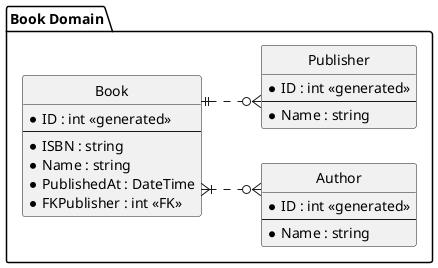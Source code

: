 @startuml BookApi_ERModel

hide method
hide circle
skinparam DefaultFontName Helvetica
skinparam linetype ortho
left to right direction

package "Book Domain" {
    entity Author {
        * ID : int <<generated>>
        --
        * Name : string
    }

    entity Publisher {
        * ID : int <<generated>>
        --
        * Name : string
    }

    entity Book {
        * ID : int <<generated>>
        --
        * ISBN : string
        * Name : string
        * PublishedAt : DateTime
        * FKPublisher : int <<FK>>
    }

    Book }|..o{  Author
    Book ||..o{ Publisher
}
@enduml